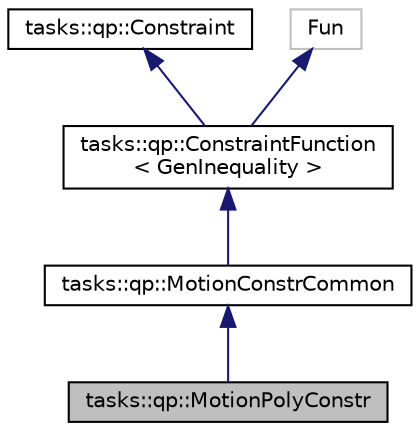 digraph "tasks::qp::MotionPolyConstr"
{
  edge [fontname="Helvetica",fontsize="10",labelfontname="Helvetica",labelfontsize="10"];
  node [fontname="Helvetica",fontsize="10",shape=record];
  Node5 [label="tasks::qp::MotionPolyConstr",height=0.2,width=0.4,color="black", fillcolor="grey75", style="filled", fontcolor="black"];
  Node6 -> Node5 [dir="back",color="midnightblue",fontsize="10",style="solid",fontname="Helvetica"];
  Node6 [label="tasks::qp::MotionConstrCommon",height=0.2,width=0.4,color="black", fillcolor="white", style="filled",URL="$classtasks_1_1qp_1_1MotionConstrCommon.html"];
  Node7 -> Node6 [dir="back",color="midnightblue",fontsize="10",style="solid",fontname="Helvetica"];
  Node7 [label="tasks::qp::ConstraintFunction\l\< GenInequality \>",height=0.2,width=0.4,color="black", fillcolor="white", style="filled",URL="$classtasks_1_1qp_1_1ConstraintFunction.html"];
  Node8 -> Node7 [dir="back",color="midnightblue",fontsize="10",style="solid",fontname="Helvetica"];
  Node8 [label="tasks::qp::Constraint",height=0.2,width=0.4,color="black", fillcolor="white", style="filled",URL="$classtasks_1_1qp_1_1Constraint.html"];
  Node9 -> Node7 [dir="back",color="midnightblue",fontsize="10",style="solid",fontname="Helvetica"];
  Node9 [label="Fun",height=0.2,width=0.4,color="grey75", fillcolor="white", style="filled"];
}
